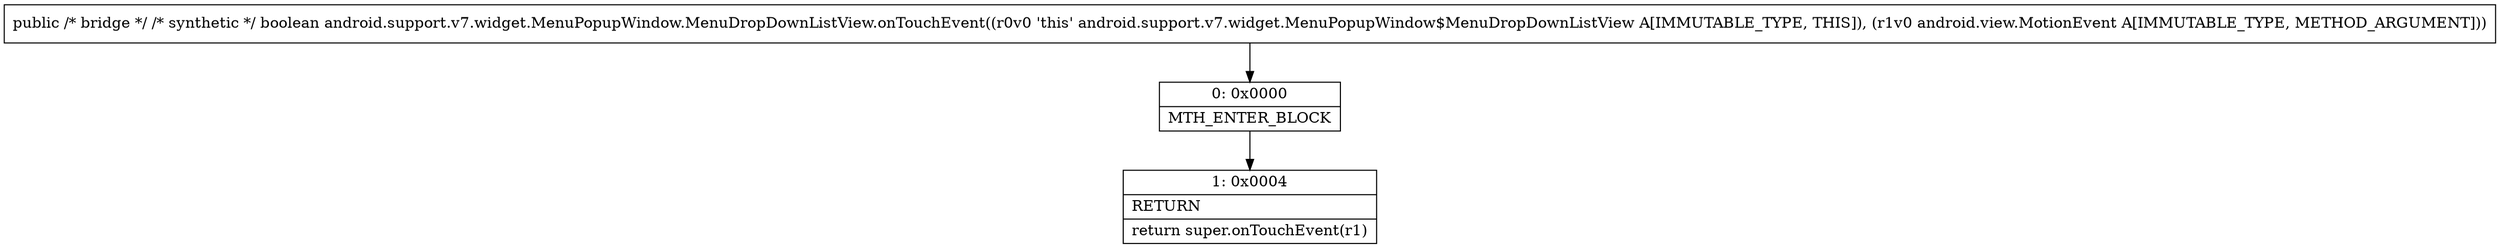 digraph "CFG forandroid.support.v7.widget.MenuPopupWindow.MenuDropDownListView.onTouchEvent(Landroid\/view\/MotionEvent;)Z" {
Node_0 [shape=record,label="{0\:\ 0x0000|MTH_ENTER_BLOCK\l}"];
Node_1 [shape=record,label="{1\:\ 0x0004|RETURN\l|return super.onTouchEvent(r1)\l}"];
MethodNode[shape=record,label="{public \/* bridge *\/ \/* synthetic *\/ boolean android.support.v7.widget.MenuPopupWindow.MenuDropDownListView.onTouchEvent((r0v0 'this' android.support.v7.widget.MenuPopupWindow$MenuDropDownListView A[IMMUTABLE_TYPE, THIS]), (r1v0 android.view.MotionEvent A[IMMUTABLE_TYPE, METHOD_ARGUMENT])) }"];
MethodNode -> Node_0;
Node_0 -> Node_1;
}

